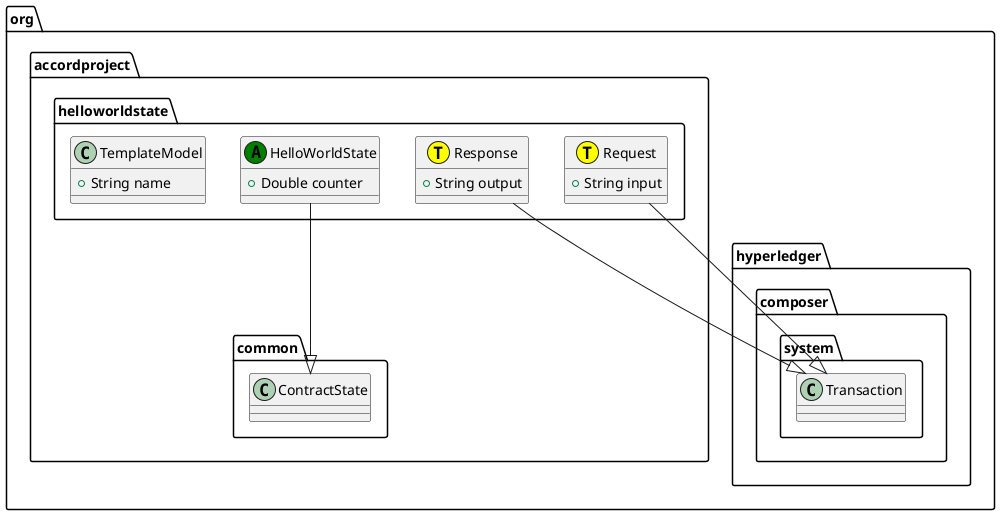 @startuml
class org.accordproject.helloworldstate.Request << (T,yellow) >> {
   + String input
}
org.accordproject.helloworldstate.Request --|> org.hyperledger.composer.system.Transaction
class org.accordproject.helloworldstate.Response << (T,yellow) >> {
   + String output
}
org.accordproject.helloworldstate.Response --|> org.hyperledger.composer.system.Transaction
class org.accordproject.helloworldstate.HelloWorldState << (A,green) >> {
   + Double counter
}
org.accordproject.helloworldstate.HelloWorldState --|> org.accordproject.common.ContractState
class org.accordproject.helloworldstate.TemplateModel {
   + String name
}
@enduml
